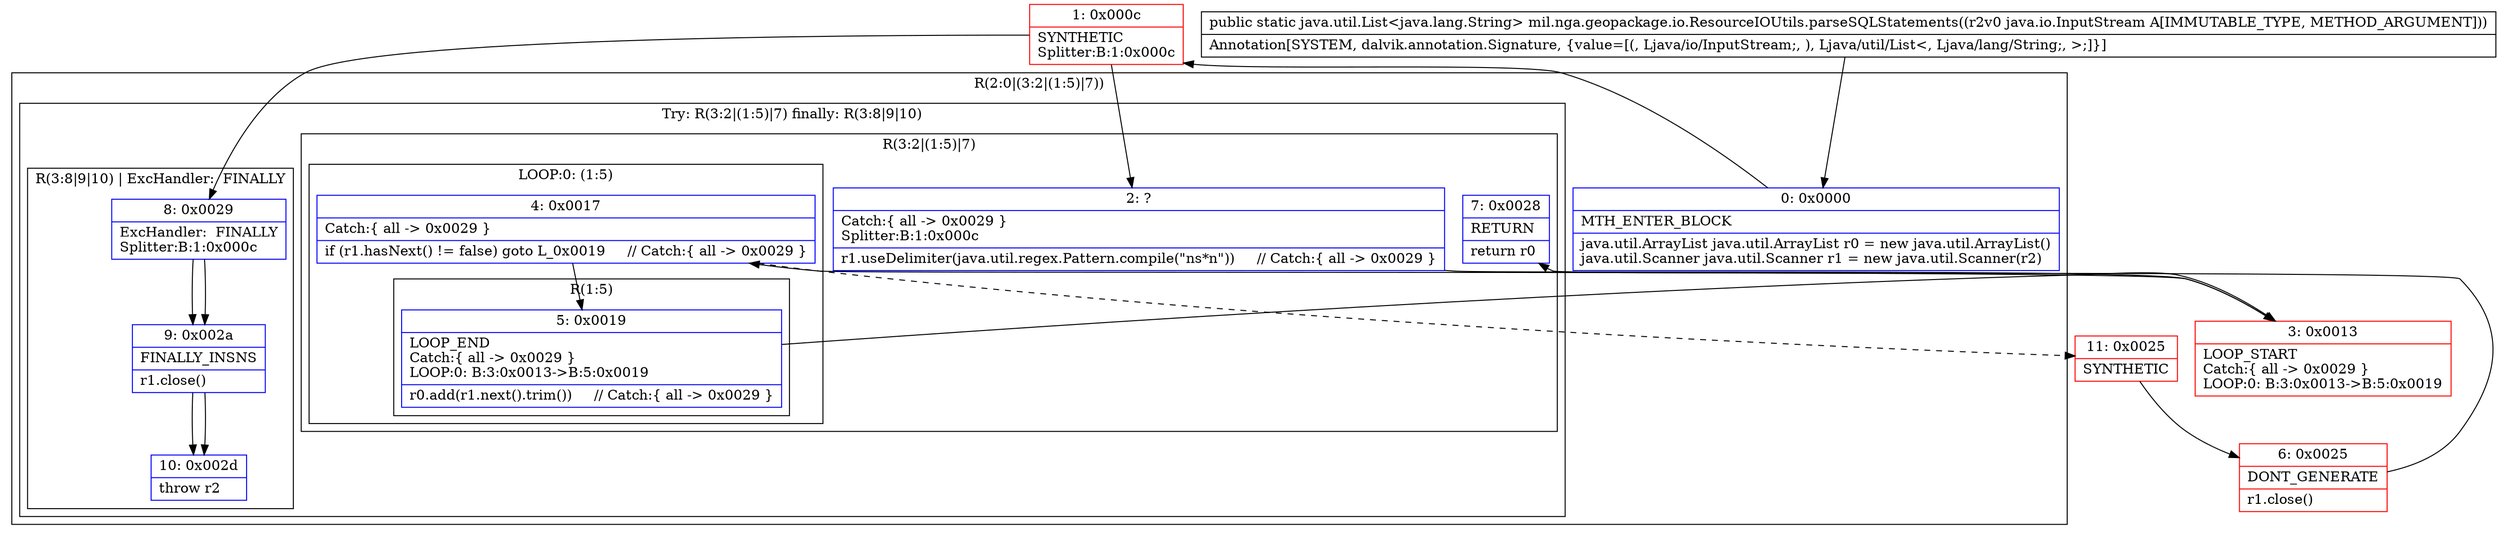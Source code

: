 digraph "CFG formil.nga.geopackage.io.ResourceIOUtils.parseSQLStatements(Ljava\/io\/InputStream;)Ljava\/util\/List;" {
subgraph cluster_Region_272608507 {
label = "R(2:0|(3:2|(1:5)|7))";
node [shape=record,color=blue];
Node_0 [shape=record,label="{0\:\ 0x0000|MTH_ENTER_BLOCK\l|java.util.ArrayList java.util.ArrayList r0 = new java.util.ArrayList()\ljava.util.Scanner java.util.Scanner r1 = new java.util.Scanner(r2)\l}"];
subgraph cluster_TryCatchRegion_208826286 {
label = "Try: R(3:2|(1:5)|7) finally: R(3:8|9|10)";
node [shape=record,color=blue];
subgraph cluster_Region_1147561621 {
label = "R(3:2|(1:5)|7)";
node [shape=record,color=blue];
Node_2 [shape=record,label="{2\:\ ?|Catch:\{ all \-\> 0x0029 \}\lSplitter:B:1:0x000c\l|r1.useDelimiter(java.util.regex.Pattern.compile(\"ns*n\"))     \/\/ Catch:\{ all \-\> 0x0029 \}\l}"];
subgraph cluster_LoopRegion_411607402 {
label = "LOOP:0: (1:5)";
node [shape=record,color=blue];
Node_4 [shape=record,label="{4\:\ 0x0017|Catch:\{ all \-\> 0x0029 \}\l|if (r1.hasNext() != false) goto L_0x0019     \/\/ Catch:\{ all \-\> 0x0029 \}\l}"];
subgraph cluster_Region_334215419 {
label = "R(1:5)";
node [shape=record,color=blue];
Node_5 [shape=record,label="{5\:\ 0x0019|LOOP_END\lCatch:\{ all \-\> 0x0029 \}\lLOOP:0: B:3:0x0013\-\>B:5:0x0019\l|r0.add(r1.next().trim())     \/\/ Catch:\{ all \-\> 0x0029 \}\l}"];
}
}
Node_7 [shape=record,label="{7\:\ 0x0028|RETURN\l|return r0\l}"];
}
subgraph cluster_Region_1975361268 {
label = "R(3:8|9|10) | ExcHandler:  FINALLY\l";
node [shape=record,color=blue];
Node_8 [shape=record,label="{8\:\ 0x0029|ExcHandler:  FINALLY\lSplitter:B:1:0x000c\l}"];
Node_9 [shape=record,label="{9\:\ 0x002a|FINALLY_INSNS\l|r1.close()\l}"];
Node_10 [shape=record,label="{10\:\ 0x002d|throw r2\l}"];
}
}
}
subgraph cluster_Region_1975361268 {
label = "R(3:8|9|10) | ExcHandler:  FINALLY\l";
node [shape=record,color=blue];
Node_8 [shape=record,label="{8\:\ 0x0029|ExcHandler:  FINALLY\lSplitter:B:1:0x000c\l}"];
Node_9 [shape=record,label="{9\:\ 0x002a|FINALLY_INSNS\l|r1.close()\l}"];
Node_10 [shape=record,label="{10\:\ 0x002d|throw r2\l}"];
}
Node_1 [shape=record,color=red,label="{1\:\ 0x000c|SYNTHETIC\lSplitter:B:1:0x000c\l}"];
Node_3 [shape=record,color=red,label="{3\:\ 0x0013|LOOP_START\lCatch:\{ all \-\> 0x0029 \}\lLOOP:0: B:3:0x0013\-\>B:5:0x0019\l}"];
Node_6 [shape=record,color=red,label="{6\:\ 0x0025|DONT_GENERATE\l|r1.close()\l}"];
Node_11 [shape=record,color=red,label="{11\:\ 0x0025|SYNTHETIC\l}"];
MethodNode[shape=record,label="{public static java.util.List\<java.lang.String\> mil.nga.geopackage.io.ResourceIOUtils.parseSQLStatements((r2v0 java.io.InputStream A[IMMUTABLE_TYPE, METHOD_ARGUMENT]))  | Annotation[SYSTEM, dalvik.annotation.Signature, \{value=[(, Ljava\/io\/InputStream;, ), Ljava\/util\/List\<, Ljava\/lang\/String;, \>;]\}]\l}"];
MethodNode -> Node_0;
Node_0 -> Node_1;
Node_2 -> Node_3;
Node_4 -> Node_5;
Node_4 -> Node_11[style=dashed];
Node_5 -> Node_3;
Node_8 -> Node_9;
Node_9 -> Node_10;
Node_8 -> Node_9;
Node_9 -> Node_10;
Node_1 -> Node_2;
Node_1 -> Node_8;
Node_3 -> Node_4;
Node_6 -> Node_7;
Node_11 -> Node_6;
}

